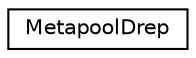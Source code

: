 digraph "Graphical Class Hierarchy"
{
  edge [fontname="Helvetica",fontsize="10",labelfontname="Helvetica",labelfontsize="10"];
  node [fontname="Helvetica",fontsize="10",shape=record];
  rankdir="LR";
  Node0 [label="MetapoolDrep",height=0.2,width=0.4,color="black", fillcolor="white", style="filled",URL="$class_metapool_drep.html"];
}
